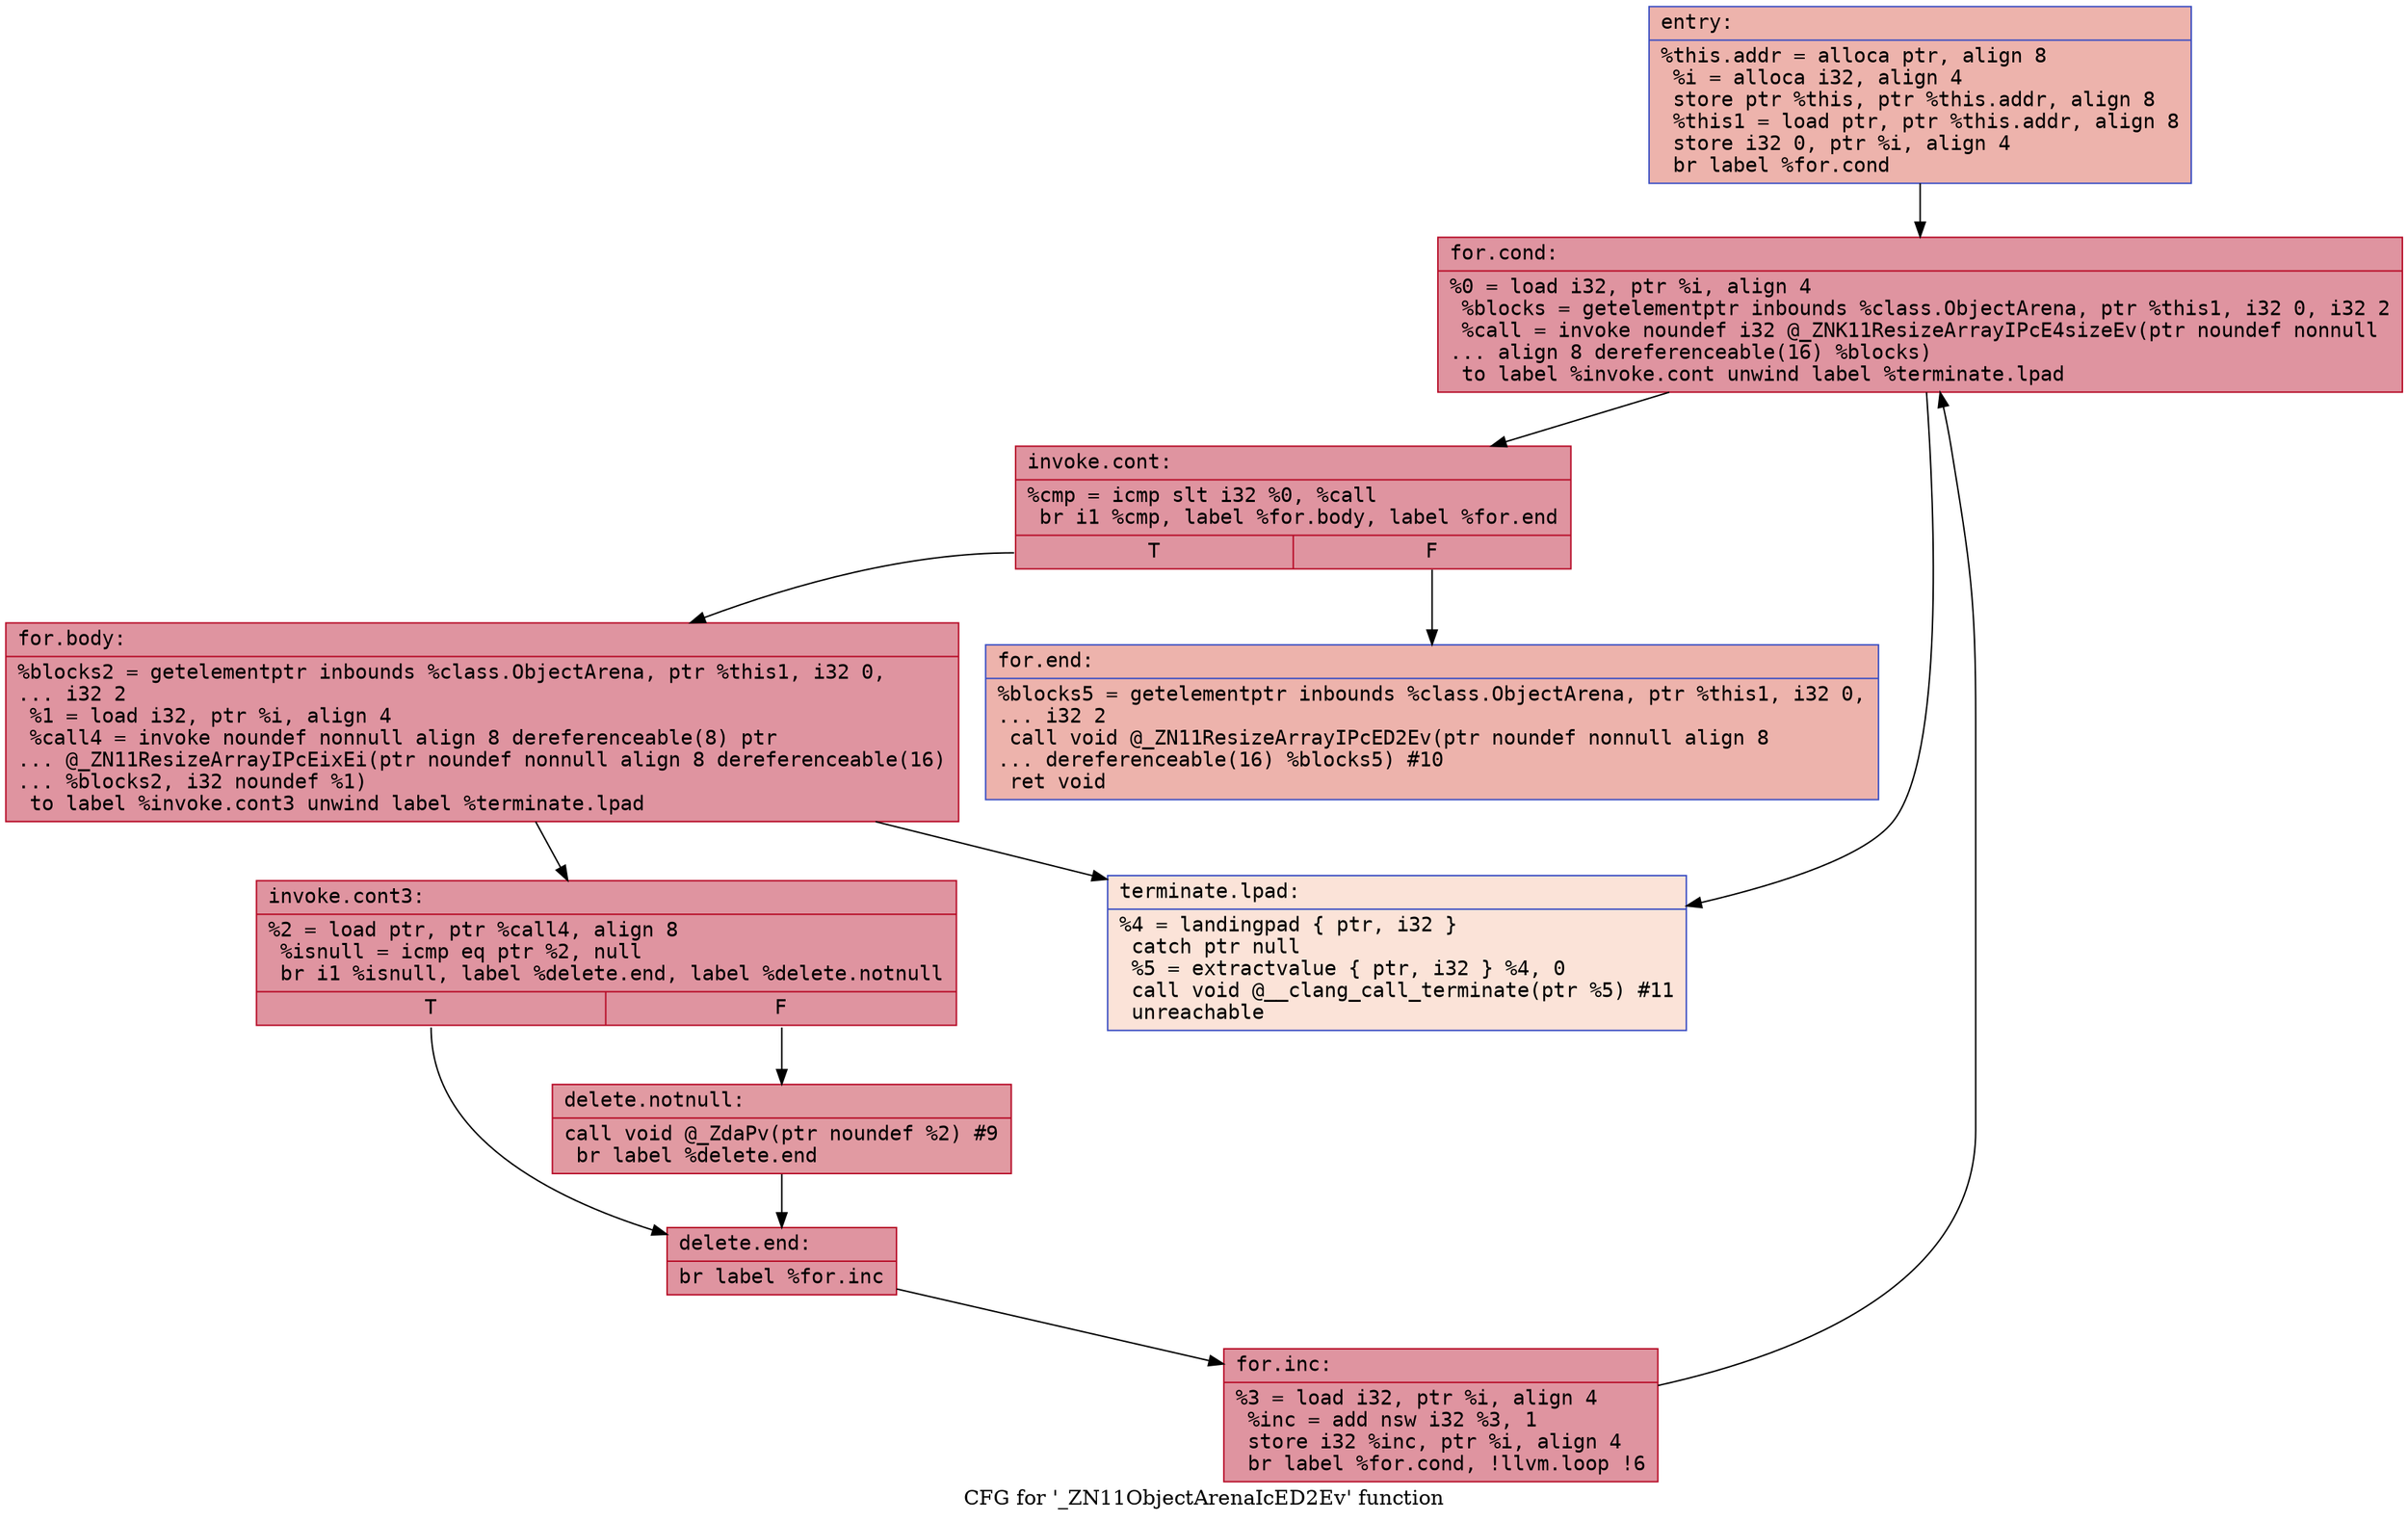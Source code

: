 digraph "CFG for '_ZN11ObjectArenaIcED2Ev' function" {
	label="CFG for '_ZN11ObjectArenaIcED2Ev' function";

	Node0x55775c3a8530 [shape=record,color="#3d50c3ff", style=filled, fillcolor="#d6524470" fontname="Courier",label="{entry:\l|  %this.addr = alloca ptr, align 8\l  %i = alloca i32, align 4\l  store ptr %this, ptr %this.addr, align 8\l  %this1 = load ptr, ptr %this.addr, align 8\l  store i32 0, ptr %i, align 4\l  br label %for.cond\l}"];
	Node0x55775c3a8530 -> Node0x55775c3a87e0[tooltip="entry -> for.cond\nProbability 100.00%" ];
	Node0x55775c3a87e0 [shape=record,color="#b70d28ff", style=filled, fillcolor="#b70d2870" fontname="Courier",label="{for.cond:\l|  %0 = load i32, ptr %i, align 4\l  %blocks = getelementptr inbounds %class.ObjectArena, ptr %this1, i32 0, i32 2\l  %call = invoke noundef i32 @_ZNK11ResizeArrayIPcE4sizeEv(ptr noundef nonnull\l... align 8 dereferenceable(16) %blocks)\l          to label %invoke.cont unwind label %terminate.lpad\l}"];
	Node0x55775c3a87e0 -> Node0x55775c3a8a60[tooltip="for.cond -> invoke.cont\nProbability 100.00%" ];
	Node0x55775c3a87e0 -> Node0x55775c3a8ae0[tooltip="for.cond -> terminate.lpad\nProbability 0.00%" ];
	Node0x55775c3a8a60 [shape=record,color="#b70d28ff", style=filled, fillcolor="#b70d2870" fontname="Courier",label="{invoke.cont:\l|  %cmp = icmp slt i32 %0, %call\l  br i1 %cmp, label %for.body, label %for.end\l|{<s0>T|<s1>F}}"];
	Node0x55775c3a8a60:s0 -> Node0x55775c3a8d30[tooltip="invoke.cont -> for.body\nProbability 96.88%" ];
	Node0x55775c3a8a60:s1 -> Node0x55775c3a8d80[tooltip="invoke.cont -> for.end\nProbability 3.12%" ];
	Node0x55775c3a8d30 [shape=record,color="#b70d28ff", style=filled, fillcolor="#b70d2870" fontname="Courier",label="{for.body:\l|  %blocks2 = getelementptr inbounds %class.ObjectArena, ptr %this1, i32 0,\l... i32 2\l  %1 = load i32, ptr %i, align 4\l  %call4 = invoke noundef nonnull align 8 dereferenceable(8) ptr\l... @_ZN11ResizeArrayIPcEixEi(ptr noundef nonnull align 8 dereferenceable(16)\l... %blocks2, i32 noundef %1)\l          to label %invoke.cont3 unwind label %terminate.lpad\l}"];
	Node0x55775c3a8d30 -> Node0x55775c3a9230[tooltip="for.body -> invoke.cont3\nProbability 100.00%" ];
	Node0x55775c3a8d30 -> Node0x55775c3a8ae0[tooltip="for.body -> terminate.lpad\nProbability 0.00%" ];
	Node0x55775c3a9230 [shape=record,color="#b70d28ff", style=filled, fillcolor="#b70d2870" fontname="Courier",label="{invoke.cont3:\l|  %2 = load ptr, ptr %call4, align 8\l  %isnull = icmp eq ptr %2, null\l  br i1 %isnull, label %delete.end, label %delete.notnull\l|{<s0>T|<s1>F}}"];
	Node0x55775c3a9230:s0 -> Node0x55775c3a96c0[tooltip="invoke.cont3 -> delete.end\nProbability 37.50%" ];
	Node0x55775c3a9230:s1 -> Node0x55775c3a9710[tooltip="invoke.cont3 -> delete.notnull\nProbability 62.50%" ];
	Node0x55775c3a9710 [shape=record,color="#b70d28ff", style=filled, fillcolor="#bb1b2c70" fontname="Courier",label="{delete.notnull:\l|  call void @_ZdaPv(ptr noundef %2) #9\l  br label %delete.end\l}"];
	Node0x55775c3a9710 -> Node0x55775c3a96c0[tooltip="delete.notnull -> delete.end\nProbability 100.00%" ];
	Node0x55775c3a96c0 [shape=record,color="#b70d28ff", style=filled, fillcolor="#b70d2870" fontname="Courier",label="{delete.end:\l|  br label %for.inc\l}"];
	Node0x55775c3a96c0 -> Node0x55775c3a9a40[tooltip="delete.end -> for.inc\nProbability 100.00%" ];
	Node0x55775c3a9a40 [shape=record,color="#b70d28ff", style=filled, fillcolor="#b70d2870" fontname="Courier",label="{for.inc:\l|  %3 = load i32, ptr %i, align 4\l  %inc = add nsw i32 %3, 1\l  store i32 %inc, ptr %i, align 4\l  br label %for.cond, !llvm.loop !6\l}"];
	Node0x55775c3a9a40 -> Node0x55775c3a87e0[tooltip="for.inc -> for.cond\nProbability 100.00%" ];
	Node0x55775c3a8d80 [shape=record,color="#3d50c3ff", style=filled, fillcolor="#d6524470" fontname="Courier",label="{for.end:\l|  %blocks5 = getelementptr inbounds %class.ObjectArena, ptr %this1, i32 0,\l... i32 2\l  call void @_ZN11ResizeArrayIPcED2Ev(ptr noundef nonnull align 8\l... dereferenceable(16) %blocks5) #10\l  ret void\l}"];
	Node0x55775c3a8ae0 [shape=record,color="#3d50c3ff", style=filled, fillcolor="#f6bfa670" fontname="Courier",label="{terminate.lpad:\l|  %4 = landingpad \{ ptr, i32 \}\l          catch ptr null\l  %5 = extractvalue \{ ptr, i32 \} %4, 0\l  call void @__clang_call_terminate(ptr %5) #11\l  unreachable\l}"];
}
